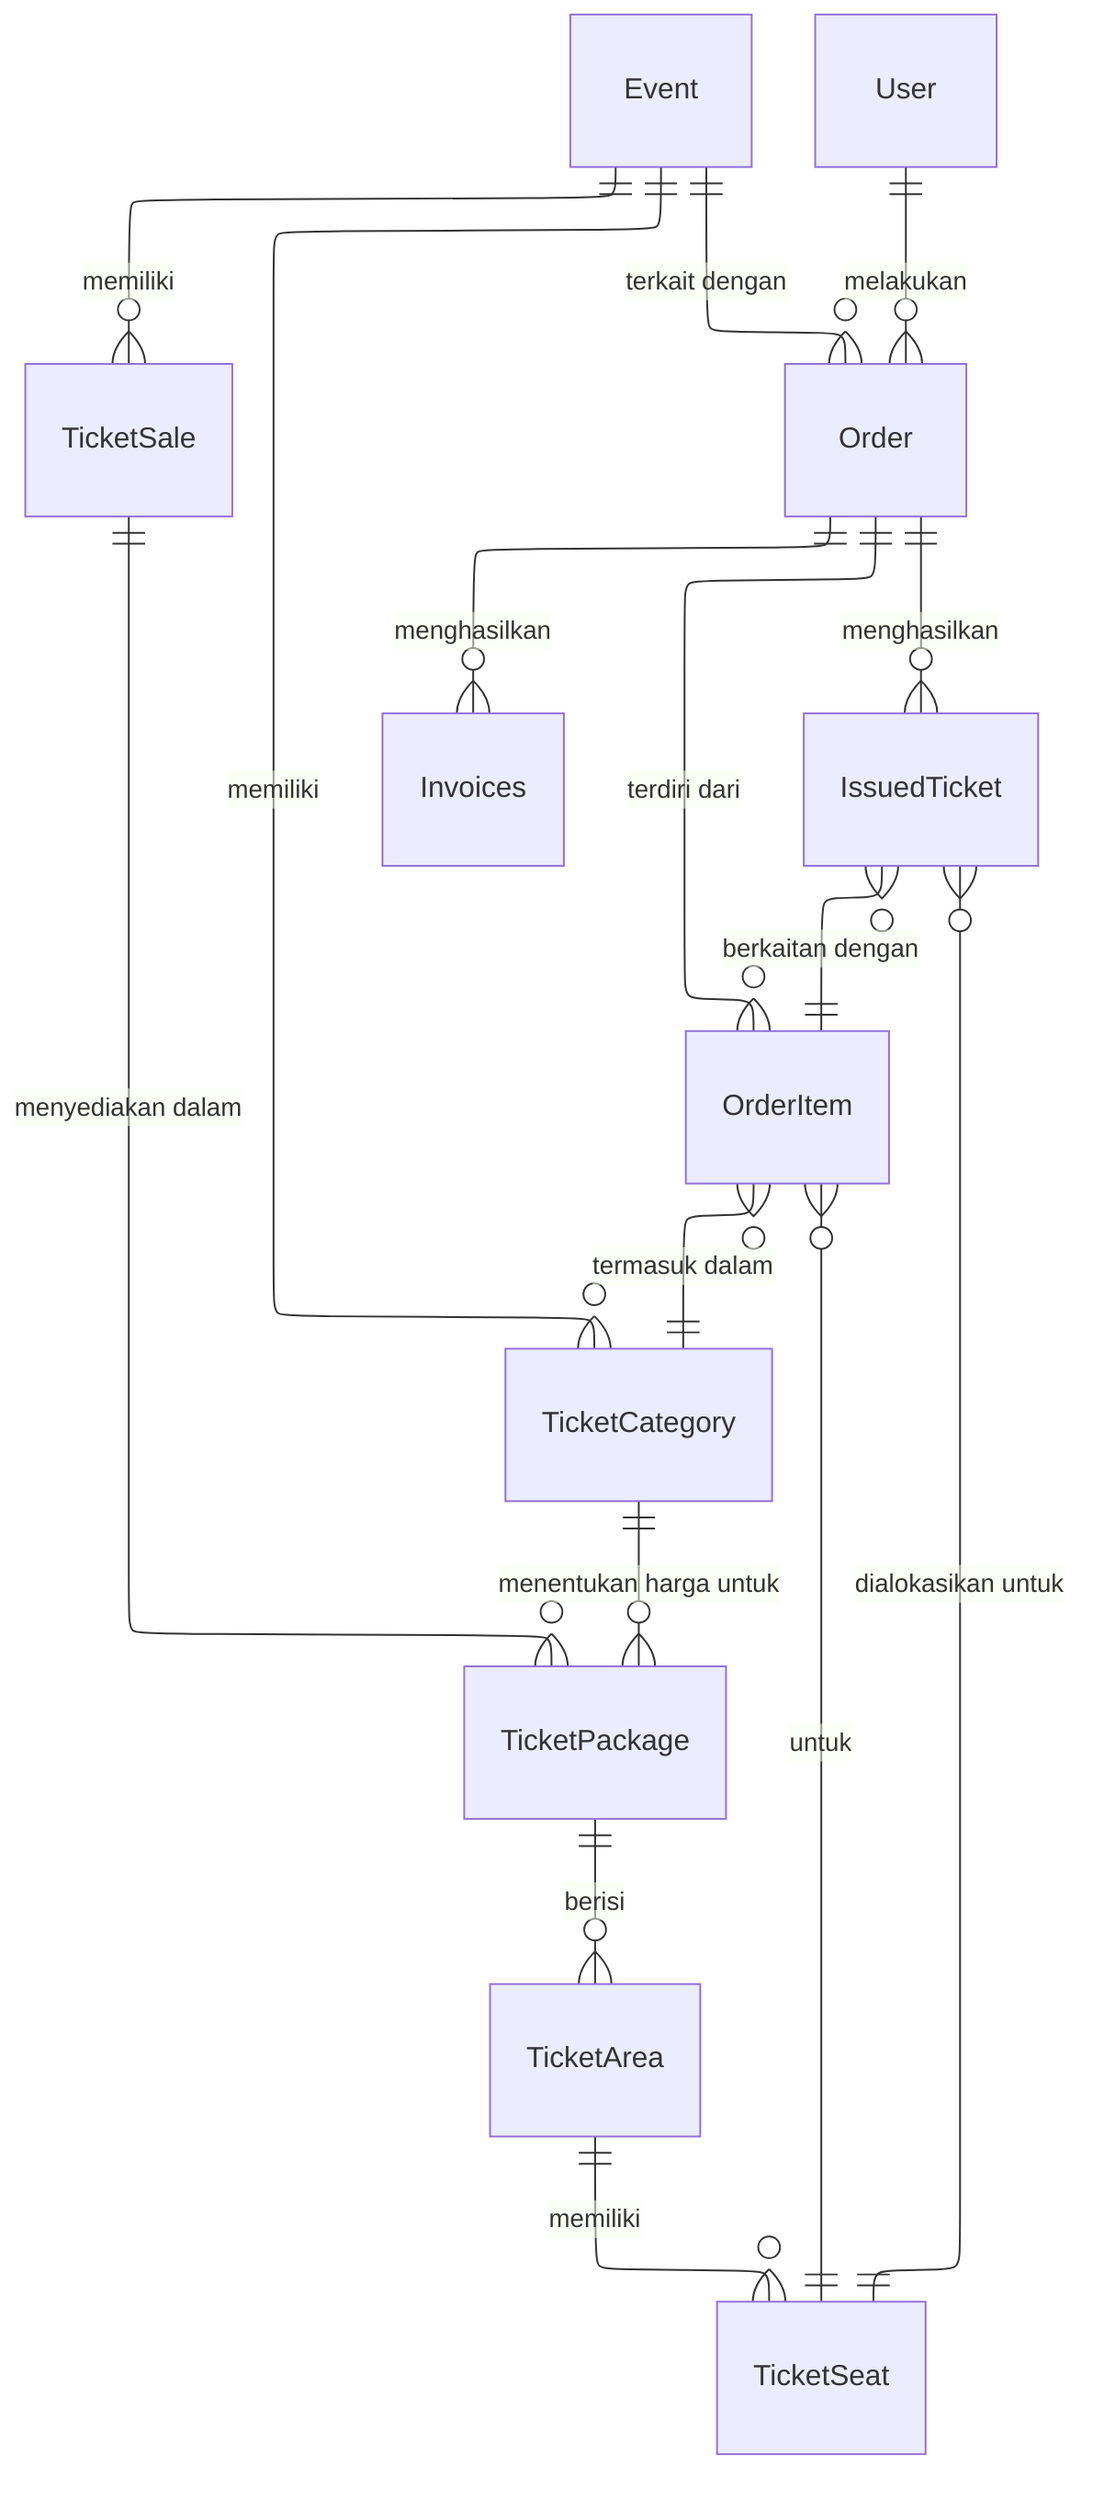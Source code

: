 ---
config:
  layout: elk
  theme: default
---
erDiagram
    Event
    TicketCategory
    TicketSale
    TicketPackage
    TicketArea
    TicketSeat
    User
    Order
    OrderItem
    Invoices
    IssuedTicket

    Event ||--o{ TicketCategory : "memiliki"
    Event ||--o{ TicketSale : "memiliki"
    Event ||--o{ Order : "terkait dengan"
    TicketCategory ||--o{ TicketPackage : "menentukan harga untuk"
    TicketSale ||--o{ TicketPackage : "menyediakan dalam"
    TicketPackage ||--o{ TicketArea : "berisi"
    TicketArea ||--o{ TicketSeat : "memiliki"
    User ||--o{ Order : "melakukan"
    Order ||--o{ OrderItem : "terdiri dari"
    Order ||--o{ Invoices : "menghasilkan"
    Order ||--o{ IssuedTicket : "menghasilkan"
    OrderItem }o--|| TicketCategory : "termasuk dalam"
    OrderItem }o--|| TicketSeat : "untuk"
    IssuedTicket }o--|| OrderItem : "berkaitan dengan"
    IssuedTicket }o--|| TicketSeat : "dialokasikan untuk"